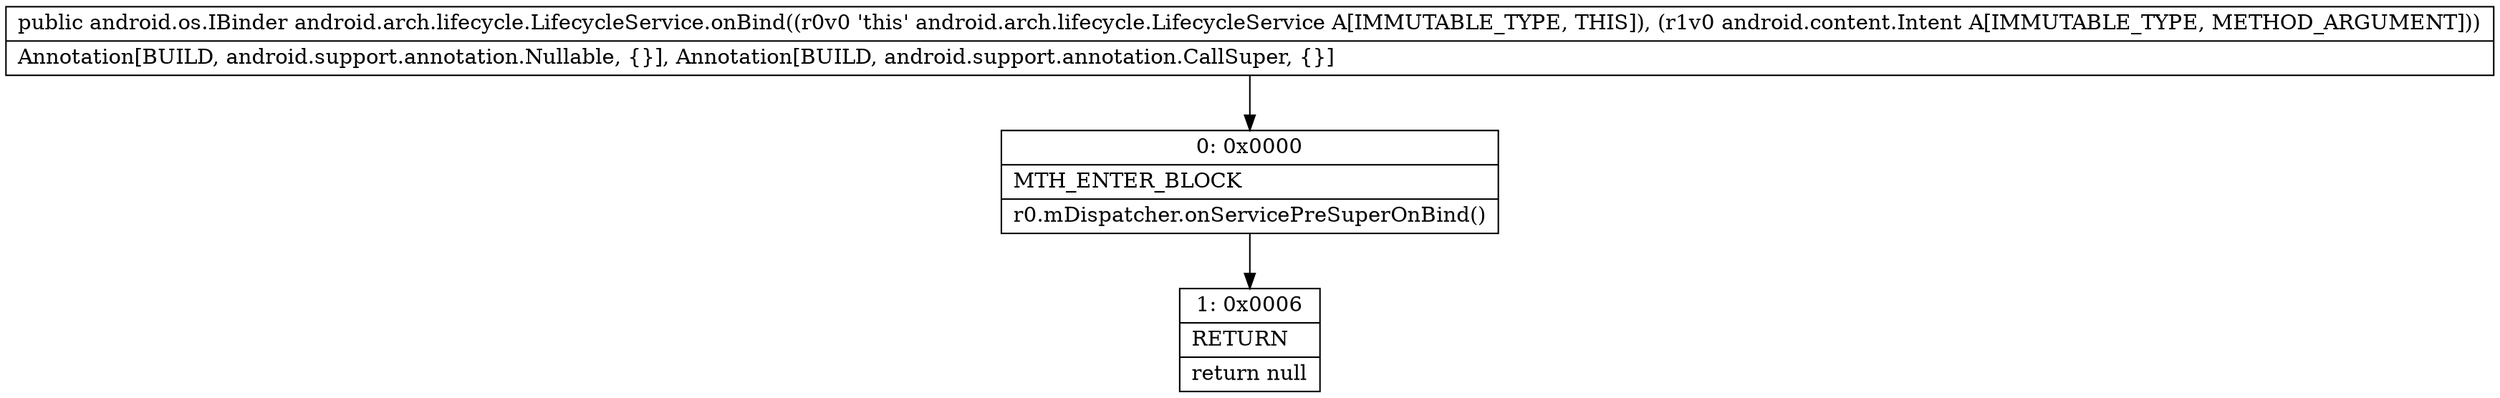 digraph "CFG forandroid.arch.lifecycle.LifecycleService.onBind(Landroid\/content\/Intent;)Landroid\/os\/IBinder;" {
Node_0 [shape=record,label="{0\:\ 0x0000|MTH_ENTER_BLOCK\l|r0.mDispatcher.onServicePreSuperOnBind()\l}"];
Node_1 [shape=record,label="{1\:\ 0x0006|RETURN\l|return null\l}"];
MethodNode[shape=record,label="{public android.os.IBinder android.arch.lifecycle.LifecycleService.onBind((r0v0 'this' android.arch.lifecycle.LifecycleService A[IMMUTABLE_TYPE, THIS]), (r1v0 android.content.Intent A[IMMUTABLE_TYPE, METHOD_ARGUMENT]))  | Annotation[BUILD, android.support.annotation.Nullable, \{\}], Annotation[BUILD, android.support.annotation.CallSuper, \{\}]\l}"];
MethodNode -> Node_0;
Node_0 -> Node_1;
}


